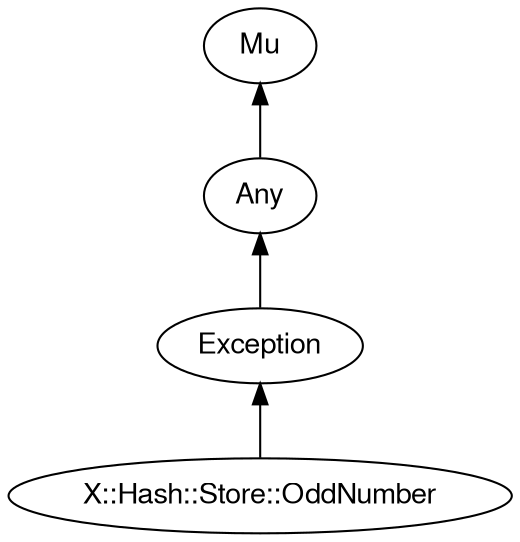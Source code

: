 digraph "perl6-type-graph" {
    rankdir=BT;
    splines=polyline;
    overlap=false; 
    // Types
    "X::Hash::Store::OddNumber" [color="#000000", fontcolor="#000000", href="/type/X::Hash::Store::OddNumber", fontname="FreeSans"];
    "Mu" [color="#000000", fontcolor="#000000", href="/type/Mu", fontname="FreeSans"];
    "Any" [color="#000000", fontcolor="#000000", href="/type/Any", fontname="FreeSans"];
    "Exception" [color="#000000", fontcolor="#000000", href="/type/Exception", fontname="FreeSans"];

    // Superclasses
    "X::Hash::Store::OddNumber" -> "Exception" [color="#000000"];
    "Any" -> "Mu" [color="#000000"];
    "Exception" -> "Any" [color="#000000"];

    // Roles
}
